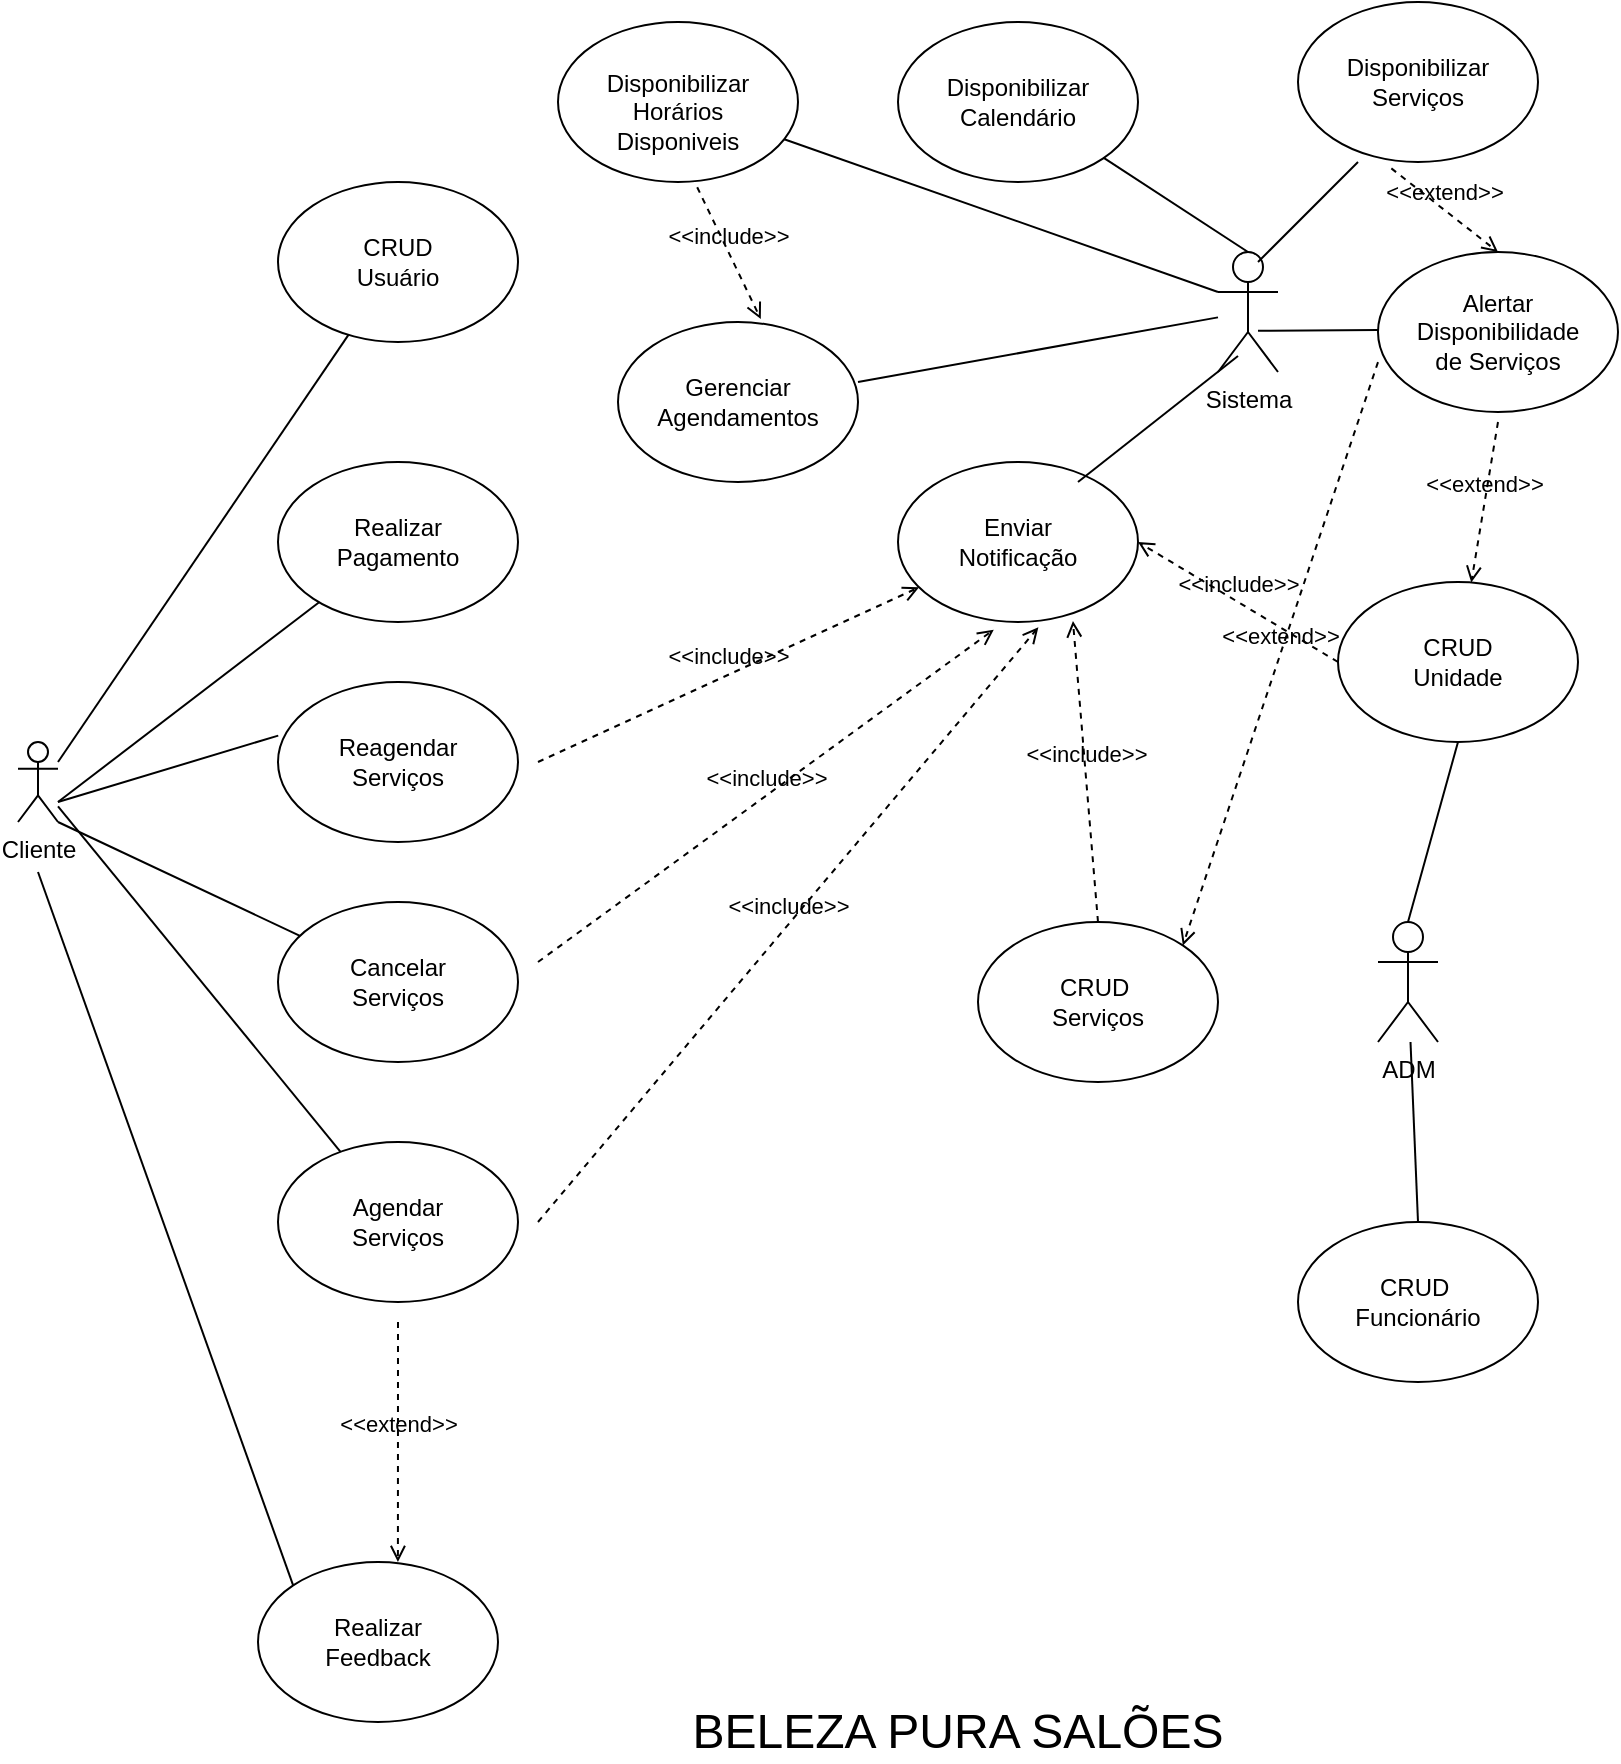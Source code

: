 <mxfile version="26.2.9" pages="2">
  <diagram name="Página-1" id="em8bCoAR66-FpL1_pSF8">
    <mxGraphModel dx="1775" dy="983" grid="1" gridSize="10" guides="1" tooltips="1" connect="1" arrows="1" fold="1" page="1" pageScale="1" pageWidth="827" pageHeight="1169" math="0" shadow="0">
      <root>
        <mxCell id="0" />
        <mxCell id="1" parent="0" />
        <mxCell id="BfpYt8TM3IG0nxU2kt0y-44" value="" style="ellipse;whiteSpace=wrap;html=1;" parent="1" vertex="1">
          <mxGeometry x="480" y="170" width="120" height="80" as="geometry" />
        </mxCell>
        <mxCell id="BfpYt8TM3IG0nxU2kt0y-1" value="Cliente" style="shape=umlActor;verticalLabelPosition=bottom;verticalAlign=top;html=1;outlineConnect=0;" parent="1" vertex="1">
          <mxGeometry x="40" y="530" width="20" height="40" as="geometry" />
        </mxCell>
        <mxCell id="BfpYt8TM3IG0nxU2kt0y-2" value="ADM" style="shape=umlActor;verticalLabelPosition=bottom;verticalAlign=top;html=1;outlineConnect=0;" parent="1" vertex="1">
          <mxGeometry x="720" y="620" width="30" height="60" as="geometry" />
        </mxCell>
        <mxCell id="BfpYt8TM3IG0nxU2kt0y-4" value="" style="ellipse;whiteSpace=wrap;html=1;" parent="1" vertex="1">
          <mxGeometry x="170" y="250" width="120" height="80" as="geometry" />
        </mxCell>
        <mxCell id="BfpYt8TM3IG0nxU2kt0y-5" value="" style="ellipse;whiteSpace=wrap;html=1;" parent="1" vertex="1">
          <mxGeometry x="680" y="770" width="120" height="80" as="geometry" />
        </mxCell>
        <mxCell id="BfpYt8TM3IG0nxU2kt0y-6" value="CRUD Usuário" style="text;html=1;align=center;verticalAlign=middle;whiteSpace=wrap;rounded=0;" parent="1" vertex="1">
          <mxGeometry x="200" y="275" width="60" height="30" as="geometry" />
        </mxCell>
        <mxCell id="BfpYt8TM3IG0nxU2kt0y-7" value="" style="ellipse;whiteSpace=wrap;html=1;" parent="1" vertex="1">
          <mxGeometry x="170" y="390" width="120" height="80" as="geometry" />
        </mxCell>
        <mxCell id="BfpYt8TM3IG0nxU2kt0y-8" value="CRUD&amp;nbsp;&lt;div&gt;Funcionário&lt;/div&gt;" style="text;html=1;align=center;verticalAlign=middle;whiteSpace=wrap;rounded=0;" parent="1" vertex="1">
          <mxGeometry x="710" y="795" width="60" height="30" as="geometry" />
        </mxCell>
        <mxCell id="BfpYt8TM3IG0nxU2kt0y-10" value="" style="ellipse;whiteSpace=wrap;html=1;" parent="1" vertex="1">
          <mxGeometry x="170" y="500" width="120" height="80" as="geometry" />
        </mxCell>
        <mxCell id="BfpYt8TM3IG0nxU2kt0y-11" value="" style="ellipse;whiteSpace=wrap;html=1;" parent="1" vertex="1">
          <mxGeometry x="170" y="730" width="120" height="80" as="geometry" />
        </mxCell>
        <mxCell id="BfpYt8TM3IG0nxU2kt0y-12" value="" style="ellipse;whiteSpace=wrap;html=1;" parent="1" vertex="1">
          <mxGeometry x="480" y="390" width="120" height="80" as="geometry" />
        </mxCell>
        <mxCell id="BfpYt8TM3IG0nxU2kt0y-13" value="" style="ellipse;whiteSpace=wrap;html=1;" parent="1" vertex="1">
          <mxGeometry x="680" y="160" width="120" height="80" as="geometry" />
        </mxCell>
        <mxCell id="BfpYt8TM3IG0nxU2kt0y-14" value="" style="ellipse;whiteSpace=wrap;html=1;" parent="1" vertex="1">
          <mxGeometry x="310" y="170" width="120" height="80" as="geometry" />
        </mxCell>
        <mxCell id="BfpYt8TM3IG0nxU2kt0y-15" value="" style="ellipse;whiteSpace=wrap;html=1;" parent="1" vertex="1">
          <mxGeometry x="720" y="285" width="120" height="80" as="geometry" />
        </mxCell>
        <mxCell id="BfpYt8TM3IG0nxU2kt0y-16" value="" style="ellipse;whiteSpace=wrap;html=1;" parent="1" vertex="1">
          <mxGeometry x="160" y="940" width="120" height="80" as="geometry" />
        </mxCell>
        <mxCell id="BfpYt8TM3IG0nxU2kt0y-17" value="" style="ellipse;whiteSpace=wrap;html=1;" parent="1" vertex="1">
          <mxGeometry x="340" y="320" width="120" height="80" as="geometry" />
        </mxCell>
        <mxCell id="BfpYt8TM3IG0nxU2kt0y-19" value="" style="ellipse;whiteSpace=wrap;html=1;" parent="1" vertex="1">
          <mxGeometry x="170" y="610" width="120" height="80" as="geometry" />
        </mxCell>
        <mxCell id="BfpYt8TM3IG0nxU2kt0y-20" value="Reagendar Serviços" style="text;html=1;align=center;verticalAlign=middle;whiteSpace=wrap;rounded=0;" parent="1" vertex="1">
          <mxGeometry x="200" y="525" width="60" height="30" as="geometry" />
        </mxCell>
        <mxCell id="BfpYt8TM3IG0nxU2kt0y-21" value="Cancelar Serviços" style="text;html=1;align=center;verticalAlign=middle;whiteSpace=wrap;rounded=0;" parent="1" vertex="1">
          <mxGeometry x="200" y="635" width="60" height="30" as="geometry" />
        </mxCell>
        <mxCell id="BfpYt8TM3IG0nxU2kt0y-22" value="Disponibilizar Calendário" style="text;html=1;align=center;verticalAlign=middle;whiteSpace=wrap;rounded=0;" parent="1" vertex="1">
          <mxGeometry x="510" y="195" width="60" height="30" as="geometry" />
        </mxCell>
        <mxCell id="BfpYt8TM3IG0nxU2kt0y-23" value="Realizar Pagamento" style="text;html=1;align=center;verticalAlign=middle;whiteSpace=wrap;rounded=0;" parent="1" vertex="1">
          <mxGeometry x="200" y="415" width="60" height="30" as="geometry" />
        </mxCell>
        <mxCell id="BfpYt8TM3IG0nxU2kt0y-24" value="Realizar Feedback" style="text;html=1;align=center;verticalAlign=middle;whiteSpace=wrap;rounded=0;" parent="1" vertex="1">
          <mxGeometry x="190" y="965" width="60" height="30" as="geometry" />
        </mxCell>
        <mxCell id="BfpYt8TM3IG0nxU2kt0y-25" value="Disponibilizar Serviços" style="text;html=1;align=center;verticalAlign=middle;whiteSpace=wrap;rounded=0;" parent="1" vertex="1">
          <mxGeometry x="710" y="185" width="60" height="30" as="geometry" />
        </mxCell>
        <mxCell id="BfpYt8TM3IG0nxU2kt0y-26" value="Gerenciar Agendamentos" style="text;html=1;align=center;verticalAlign=middle;whiteSpace=wrap;rounded=0;" parent="1" vertex="1">
          <mxGeometry x="370" y="345" width="60" height="30" as="geometry" />
        </mxCell>
        <mxCell id="BfpYt8TM3IG0nxU2kt0y-27" value="Disponibilizar Horários Disponiveis" style="text;html=1;align=center;verticalAlign=middle;whiteSpace=wrap;rounded=0;" parent="1" vertex="1">
          <mxGeometry x="340" y="200" width="60" height="30" as="geometry" />
        </mxCell>
        <mxCell id="BfpYt8TM3IG0nxU2kt0y-28" value="Enviar Notificação" style="text;html=1;align=center;verticalAlign=middle;whiteSpace=wrap;rounded=0;" parent="1" vertex="1">
          <mxGeometry x="510" y="415" width="60" height="30" as="geometry" />
        </mxCell>
        <mxCell id="BfpYt8TM3IG0nxU2kt0y-29" value="Alertar Disponibilidade de Serviços" style="text;html=1;align=center;verticalAlign=middle;whiteSpace=wrap;rounded=0;" parent="1" vertex="1">
          <mxGeometry x="750" y="310" width="60" height="30" as="geometry" />
        </mxCell>
        <mxCell id="BfpYt8TM3IG0nxU2kt0y-31" value="" style="endArrow=none;html=1;rounded=0;" parent="1" target="BfpYt8TM3IG0nxU2kt0y-4" edge="1">
          <mxGeometry width="50" height="50" relative="1" as="geometry">
            <mxPoint x="60" y="540" as="sourcePoint" />
            <mxPoint x="110" y="490" as="targetPoint" />
          </mxGeometry>
        </mxCell>
        <mxCell id="BfpYt8TM3IG0nxU2kt0y-32" value="" style="endArrow=none;html=1;rounded=0;" parent="1" target="BfpYt8TM3IG0nxU2kt0y-7" edge="1">
          <mxGeometry width="50" height="50" relative="1" as="geometry">
            <mxPoint x="60" y="560" as="sourcePoint" />
            <mxPoint x="110" y="510" as="targetPoint" />
          </mxGeometry>
        </mxCell>
        <mxCell id="BfpYt8TM3IG0nxU2kt0y-33" value="" style="endArrow=none;html=1;rounded=0;entryX=0.001;entryY=0.335;entryDx=0;entryDy=0;entryPerimeter=0;" parent="1" target="BfpYt8TM3IG0nxU2kt0y-10" edge="1">
          <mxGeometry width="50" height="50" relative="1" as="geometry">
            <mxPoint x="60" y="560" as="sourcePoint" />
            <mxPoint x="160" y="530" as="targetPoint" />
          </mxGeometry>
        </mxCell>
        <mxCell id="BfpYt8TM3IG0nxU2kt0y-34" value="" style="endArrow=none;html=1;rounded=0;exitX=1;exitY=1;exitDx=0;exitDy=0;exitPerimeter=0;" parent="1" source="BfpYt8TM3IG0nxU2kt0y-1" target="BfpYt8TM3IG0nxU2kt0y-19" edge="1">
          <mxGeometry width="50" height="50" relative="1" as="geometry">
            <mxPoint x="100" y="640" as="sourcePoint" />
            <mxPoint x="150" y="590" as="targetPoint" />
          </mxGeometry>
        </mxCell>
        <mxCell id="BfpYt8TM3IG0nxU2kt0y-35" value="" style="endArrow=none;html=1;rounded=0;" parent="1" source="BfpYt8TM3IG0nxU2kt0y-1" target="BfpYt8TM3IG0nxU2kt0y-11" edge="1">
          <mxGeometry width="50" height="50" relative="1" as="geometry">
            <mxPoint x="100" y="730" as="sourcePoint" />
            <mxPoint x="150" y="680" as="targetPoint" />
          </mxGeometry>
        </mxCell>
        <mxCell id="BfpYt8TM3IG0nxU2kt0y-36" value="" style="endArrow=none;html=1;rounded=0;entryX=0;entryY=0;entryDx=0;entryDy=0;" parent="1" target="BfpYt8TM3IG0nxU2kt0y-16" edge="1">
          <mxGeometry width="50" height="50" relative="1" as="geometry">
            <mxPoint x="50" y="595" as="sourcePoint" />
            <mxPoint x="100" y="715" as="targetPoint" />
          </mxGeometry>
        </mxCell>
        <mxCell id="BfpYt8TM3IG0nxU2kt0y-41" value="" style="endArrow=none;html=1;rounded=0;exitX=0.5;exitY=0;exitDx=0;exitDy=0;" parent="1" source="BfpYt8TM3IG0nxU2kt0y-5" target="BfpYt8TM3IG0nxU2kt0y-2" edge="1">
          <mxGeometry width="50" height="50" relative="1" as="geometry">
            <mxPoint x="1070" y="590" as="sourcePoint" />
            <mxPoint x="1120" y="540" as="targetPoint" />
          </mxGeometry>
        </mxCell>
        <mxCell id="BfpYt8TM3IG0nxU2kt0y-49" value="&amp;lt;&amp;lt;include&amp;gt;&amp;gt;" style="html=1;verticalAlign=bottom;labelBackgroundColor=none;endArrow=open;endFill=0;dashed=1;rounded=0;exitX=0;exitY=0.5;exitDx=0;exitDy=0;entryX=1;entryY=0.5;entryDx=0;entryDy=0;" parent="1" source="BfpYt8TM3IG0nxU2kt0y-57" target="BfpYt8TM3IG0nxU2kt0y-12" edge="1">
          <mxGeometry width="160" relative="1" as="geometry">
            <mxPoint x="770" y="429.82" as="sourcePoint" />
            <mxPoint x="950" y="429.41" as="targetPoint" />
          </mxGeometry>
        </mxCell>
        <mxCell id="BfpYt8TM3IG0nxU2kt0y-50" value="&amp;lt;&amp;lt;include&amp;gt;&amp;gt;" style="html=1;verticalAlign=bottom;labelBackgroundColor=none;endArrow=open;endFill=0;dashed=1;rounded=0;" parent="1" target="BfpYt8TM3IG0nxU2kt0y-12" edge="1">
          <mxGeometry width="160" relative="1" as="geometry">
            <mxPoint x="300" y="540" as="sourcePoint" />
            <mxPoint x="460" y="540" as="targetPoint" />
          </mxGeometry>
        </mxCell>
        <mxCell id="BfpYt8TM3IG0nxU2kt0y-51" value="&amp;lt;&amp;lt;include&amp;gt;&amp;gt;" style="html=1;verticalAlign=bottom;labelBackgroundColor=none;endArrow=open;endFill=0;dashed=1;rounded=0;entryX=0.399;entryY=1.048;entryDx=0;entryDy=0;entryPerimeter=0;" parent="1" target="BfpYt8TM3IG0nxU2kt0y-12" edge="1">
          <mxGeometry width="160" relative="1" as="geometry">
            <mxPoint x="300" y="640" as="sourcePoint" />
            <mxPoint x="540" y="480" as="targetPoint" />
          </mxGeometry>
        </mxCell>
        <mxCell id="BfpYt8TM3IG0nxU2kt0y-9" value="Agendar Serviços" style="text;html=1;align=center;verticalAlign=middle;whiteSpace=wrap;rounded=0;" parent="1" vertex="1">
          <mxGeometry x="200" y="755" width="60" height="30" as="geometry" />
        </mxCell>
        <mxCell id="BfpYt8TM3IG0nxU2kt0y-52" value="&amp;lt;&amp;lt;include&amp;gt;&amp;gt;" style="html=1;verticalAlign=bottom;labelBackgroundColor=none;endArrow=open;endFill=0;dashed=1;rounded=0;entryX=0.585;entryY=1.033;entryDx=0;entryDy=0;entryPerimeter=0;" parent="1" target="BfpYt8TM3IG0nxU2kt0y-12" edge="1">
          <mxGeometry width="160" relative="1" as="geometry">
            <mxPoint x="300" y="770" as="sourcePoint" />
            <mxPoint x="460" y="770" as="targetPoint" />
          </mxGeometry>
        </mxCell>
        <mxCell id="BfpYt8TM3IG0nxU2kt0y-53" value="&amp;lt;&amp;lt;extend&amp;gt;&amp;gt;" style="html=1;verticalAlign=bottom;labelBackgroundColor=none;endArrow=open;endFill=0;dashed=1;rounded=0;entryX=0.583;entryY=0;entryDx=0;entryDy=0;entryPerimeter=0;" parent="1" target="BfpYt8TM3IG0nxU2kt0y-16" edge="1">
          <mxGeometry width="160" relative="1" as="geometry">
            <mxPoint x="230" y="820" as="sourcePoint" />
            <mxPoint x="230" y="930" as="targetPoint" />
          </mxGeometry>
        </mxCell>
        <mxCell id="BfpYt8TM3IG0nxU2kt0y-54" value="&amp;lt;&amp;lt;extend&amp;gt;&amp;gt;" style="html=1;verticalAlign=bottom;labelBackgroundColor=none;endArrow=open;endFill=0;dashed=1;rounded=0;entryX=0.5;entryY=0;entryDx=0;entryDy=0;exitX=0.389;exitY=1.04;exitDx=0;exitDy=0;exitPerimeter=0;" parent="1" source="BfpYt8TM3IG0nxU2kt0y-13" target="BfpYt8TM3IG0nxU2kt0y-15" edge="1">
          <mxGeometry width="160" relative="1" as="geometry">
            <mxPoint x="810" y="410" as="sourcePoint" />
            <mxPoint x="970" y="410" as="targetPoint" />
          </mxGeometry>
        </mxCell>
        <mxCell id="BfpYt8TM3IG0nxU2kt0y-56" value="Sistema" style="shape=umlActor;verticalLabelPosition=bottom;verticalAlign=top;html=1;outlineConnect=0;" parent="1" vertex="1">
          <mxGeometry x="640" y="285" width="30" height="60" as="geometry" />
        </mxCell>
        <mxCell id="BfpYt8TM3IG0nxU2kt0y-57" value="" style="ellipse;whiteSpace=wrap;html=1;" parent="1" vertex="1">
          <mxGeometry x="700" y="450" width="120" height="80" as="geometry" />
        </mxCell>
        <mxCell id="BfpYt8TM3IG0nxU2kt0y-58" value="CRUD Unidade" style="text;html=1;align=center;verticalAlign=middle;whiteSpace=wrap;rounded=0;" parent="1" vertex="1">
          <mxGeometry x="730" y="475" width="60" height="30" as="geometry" />
        </mxCell>
        <mxCell id="BfpYt8TM3IG0nxU2kt0y-66" value="" style="endArrow=none;html=1;rounded=0;entryX=0.5;entryY=1;entryDx=0;entryDy=0;exitX=0.5;exitY=0;exitDx=0;exitDy=0;exitPerimeter=0;" parent="1" source="BfpYt8TM3IG0nxU2kt0y-2" target="BfpYt8TM3IG0nxU2kt0y-57" edge="1">
          <mxGeometry width="50" height="50" relative="1" as="geometry">
            <mxPoint x="1050" y="465" as="sourcePoint" />
            <mxPoint x="1100" y="415" as="targetPoint" />
          </mxGeometry>
        </mxCell>
        <mxCell id="BfpYt8TM3IG0nxU2kt0y-67" value="&amp;lt;&amp;lt;extend&amp;gt;&amp;gt;" style="html=1;verticalAlign=bottom;labelBackgroundColor=none;endArrow=open;endFill=0;dashed=1;rounded=0;" parent="1" target="BfpYt8TM3IG0nxU2kt0y-57" edge="1">
          <mxGeometry width="160" relative="1" as="geometry">
            <mxPoint x="780" y="370" as="sourcePoint" />
            <mxPoint x="842.43" y="213.28" as="targetPoint" />
          </mxGeometry>
        </mxCell>
        <mxCell id="BfpYt8TM3IG0nxU2kt0y-68" value="&amp;lt;&amp;lt;include&amp;gt;&amp;gt;" style="html=1;verticalAlign=bottom;labelBackgroundColor=none;endArrow=open;endFill=0;dashed=1;rounded=0;entryX=0.595;entryY=-0.018;entryDx=0;entryDy=0;entryPerimeter=0;exitX=0.58;exitY=1.033;exitDx=0;exitDy=0;exitPerimeter=0;" parent="1" source="BfpYt8TM3IG0nxU2kt0y-14" target="BfpYt8TM3IG0nxU2kt0y-17" edge="1">
          <mxGeometry width="160" relative="1" as="geometry">
            <mxPoint x="333" y="303.82" as="sourcePoint" />
            <mxPoint x="493" y="303.82" as="targetPoint" />
          </mxGeometry>
        </mxCell>
        <mxCell id="BfpYt8TM3IG0nxU2kt0y-71" value="" style="endArrow=none;html=1;rounded=0;" parent="1" edge="1">
          <mxGeometry width="50" height="50" relative="1" as="geometry">
            <mxPoint x="570" y="400" as="sourcePoint" />
            <mxPoint x="650" y="337" as="targetPoint" />
          </mxGeometry>
        </mxCell>
        <mxCell id="BfpYt8TM3IG0nxU2kt0y-72" value="" style="endArrow=none;html=1;rounded=0;" parent="1" target="BfpYt8TM3IG0nxU2kt0y-56" edge="1">
          <mxGeometry width="50" height="50" relative="1" as="geometry">
            <mxPoint x="460" y="350" as="sourcePoint" />
            <mxPoint x="510" y="300" as="targetPoint" />
          </mxGeometry>
        </mxCell>
        <mxCell id="BfpYt8TM3IG0nxU2kt0y-73" value="" style="endArrow=none;html=1;rounded=0;entryX=0;entryY=0.333;entryDx=0;entryDy=0;entryPerimeter=0;" parent="1" source="BfpYt8TM3IG0nxU2kt0y-14" target="BfpYt8TM3IG0nxU2kt0y-56" edge="1">
          <mxGeometry width="50" height="50" relative="1" as="geometry">
            <mxPoint x="490" y="320" as="sourcePoint" />
            <mxPoint x="540" y="270" as="targetPoint" />
          </mxGeometry>
        </mxCell>
        <mxCell id="BfpYt8TM3IG0nxU2kt0y-74" value="" style="endArrow=none;html=1;rounded=0;entryX=0.5;entryY=0;entryDx=0;entryDy=0;entryPerimeter=0;" parent="1" source="BfpYt8TM3IG0nxU2kt0y-44" target="BfpYt8TM3IG0nxU2kt0y-56" edge="1">
          <mxGeometry width="50" height="50" relative="1" as="geometry">
            <mxPoint x="620" y="280" as="sourcePoint" />
            <mxPoint x="670" y="230" as="targetPoint" />
          </mxGeometry>
        </mxCell>
        <mxCell id="BfpYt8TM3IG0nxU2kt0y-76" value="" style="endArrow=none;html=1;rounded=0;" parent="1" edge="1">
          <mxGeometry width="50" height="50" relative="1" as="geometry">
            <mxPoint x="660" y="290" as="sourcePoint" />
            <mxPoint x="710" y="240" as="targetPoint" />
          </mxGeometry>
        </mxCell>
        <mxCell id="BfpYt8TM3IG0nxU2kt0y-77" value="" style="endArrow=none;html=1;rounded=0;" parent="1" edge="1">
          <mxGeometry width="50" height="50" relative="1" as="geometry">
            <mxPoint x="660" y="324.41" as="sourcePoint" />
            <mxPoint x="720" y="324" as="targetPoint" />
          </mxGeometry>
        </mxCell>
        <mxCell id="BfpYt8TM3IG0nxU2kt0y-78" value="&lt;font style=&quot;font-size: 24px;&quot;&gt;BELEZA PURA SALÕES&lt;/font&gt;" style="text;html=1;align=center;verticalAlign=middle;whiteSpace=wrap;rounded=0;" parent="1" vertex="1">
          <mxGeometry x="320" y="1010" width="380" height="30" as="geometry" />
        </mxCell>
        <mxCell id="iW7gtIt4JfzJg5fP2v9a-1" value="" style="ellipse;whiteSpace=wrap;html=1;" vertex="1" parent="1">
          <mxGeometry x="520" y="620" width="120" height="80" as="geometry" />
        </mxCell>
        <mxCell id="iW7gtIt4JfzJg5fP2v9a-2" value="CRUD&amp;nbsp;&lt;div&gt;Serviços&lt;/div&gt;" style="text;html=1;align=center;verticalAlign=middle;whiteSpace=wrap;rounded=0;" vertex="1" parent="1">
          <mxGeometry x="550" y="645" width="60" height="30" as="geometry" />
        </mxCell>
        <mxCell id="iW7gtIt4JfzJg5fP2v9a-3" value="&amp;lt;&amp;lt;include&amp;gt;&amp;gt;" style="html=1;verticalAlign=bottom;labelBackgroundColor=none;endArrow=open;endFill=0;dashed=1;rounded=0;entryX=0.729;entryY=0.994;entryDx=0;entryDy=0;entryPerimeter=0;exitX=0.5;exitY=0;exitDx=0;exitDy=0;" edge="1" parent="1" source="iW7gtIt4JfzJg5fP2v9a-1" target="BfpYt8TM3IG0nxU2kt0y-12">
          <mxGeometry width="160" relative="1" as="geometry">
            <mxPoint x="540" y="590" as="sourcePoint" />
            <mxPoint x="700" y="590" as="targetPoint" />
          </mxGeometry>
        </mxCell>
        <mxCell id="iW7gtIt4JfzJg5fP2v9a-7" value="&amp;lt;&amp;lt;extend&amp;gt;&amp;gt;" style="html=1;verticalAlign=bottom;labelBackgroundColor=none;endArrow=open;endFill=0;dashed=1;rounded=0;entryX=1;entryY=0;entryDx=0;entryDy=0;exitX=0;exitY=0.688;exitDx=0;exitDy=0;exitPerimeter=0;" edge="1" parent="1" source="BfpYt8TM3IG0nxU2kt0y-15" target="iW7gtIt4JfzJg5fP2v9a-1">
          <mxGeometry width="160" relative="1" as="geometry">
            <mxPoint x="520" y="580" as="sourcePoint" />
            <mxPoint x="680" y="580" as="targetPoint" />
          </mxGeometry>
        </mxCell>
      </root>
    </mxGraphModel>
  </diagram>
  <diagram id="2NFIqzlH5z3LX5eB1szg" name="Página-2">
    <mxGraphModel grid="1" page="1" gridSize="10" guides="1" tooltips="1" connect="1" arrows="1" fold="1" pageScale="1" pageWidth="827" pageHeight="1169" math="0" shadow="0">
      <root>
        <mxCell id="0" />
        <mxCell id="1" parent="0" />
        <mxCell id="JHrTQSLoDeQgx_Ya3k70-1" value="Serviço" style="swimlane;fontStyle=1;align=center;verticalAlign=top;childLayout=stackLayout;horizontal=1;startSize=26;horizontalStack=0;resizeParent=1;resizeParentMax=0;resizeLast=0;collapsible=1;marginBottom=0;whiteSpace=wrap;html=1;" vertex="1" parent="1">
          <mxGeometry x="340" y="-240" width="160" height="144" as="geometry" />
        </mxCell>
        <mxCell id="JHrTQSLoDeQgx_Ya3k70-2" value="+ ID&lt;br&gt;+Nome&lt;br&gt;+ descrição&lt;br&gt;+ duração&lt;br&gt;+ preço" style="text;strokeColor=none;fillColor=none;align=left;verticalAlign=top;spacingLeft=4;spacingRight=4;overflow=hidden;rotatable=0;points=[[0,0.5],[1,0.5]];portConstraint=eastwest;whiteSpace=wrap;html=1;" vertex="1" parent="JHrTQSLoDeQgx_Ya3k70-1">
          <mxGeometry y="26" width="160" height="84" as="geometry" />
        </mxCell>
        <mxCell id="JHrTQSLoDeQgx_Ya3k70-3" value="" style="line;strokeWidth=1;fillColor=none;align=left;verticalAlign=middle;spacingTop=-1;spacingLeft=3;spacingRight=3;rotatable=0;labelPosition=right;points=[];portConstraint=eastwest;strokeColor=inherit;" vertex="1" parent="JHrTQSLoDeQgx_Ya3k70-1">
          <mxGeometry y="110" width="160" height="8" as="geometry" />
        </mxCell>
        <mxCell id="JHrTQSLoDeQgx_Ya3k70-4" value="+ListarServiços()" style="text;strokeColor=none;fillColor=none;align=left;verticalAlign=top;spacingLeft=4;spacingRight=4;overflow=hidden;rotatable=0;points=[[0,0.5],[1,0.5]];portConstraint=eastwest;whiteSpace=wrap;html=1;" vertex="1" parent="JHrTQSLoDeQgx_Ya3k70-1">
          <mxGeometry y="118" width="160" height="26" as="geometry" />
        </mxCell>
        <mxCell id="JHrTQSLoDeQgx_Ya3k70-5" value="Notificações" style="swimlane;fontStyle=1;align=center;verticalAlign=top;childLayout=stackLayout;horizontal=1;startSize=26;horizontalStack=0;resizeParent=1;resizeParentMax=0;resizeLast=0;collapsible=1;marginBottom=0;whiteSpace=wrap;html=1;" vertex="1" parent="1">
          <mxGeometry x="560" y="-233" width="160" height="130" as="geometry" />
        </mxCell>
        <mxCell id="JHrTQSLoDeQgx_Ya3k70-6" value="+Id&lt;br&gt;+Mensagem&lt;br&gt;+DataEnvio&lt;br&gt;+" style="text;strokeColor=none;fillColor=none;align=left;verticalAlign=top;spacingLeft=4;spacingRight=4;overflow=hidden;rotatable=0;points=[[0,0.5],[1,0.5]];portConstraint=eastwest;whiteSpace=wrap;html=1;" vertex="1" parent="JHrTQSLoDeQgx_Ya3k70-5">
          <mxGeometry y="26" width="160" height="54" as="geometry" />
        </mxCell>
        <mxCell id="JHrTQSLoDeQgx_Ya3k70-7" value="" style="line;strokeWidth=1;fillColor=none;align=left;verticalAlign=middle;spacingTop=-1;spacingLeft=3;spacingRight=3;rotatable=0;labelPosition=right;points=[];portConstraint=eastwest;strokeColor=inherit;" vertex="1" parent="JHrTQSLoDeQgx_Ya3k70-5">
          <mxGeometry y="80" width="160" height="8" as="geometry" />
        </mxCell>
        <mxCell id="JHrTQSLoDeQgx_Ya3k70-8" value="+EnviarNotificações&lt;br&gt;+AlertarDisponibilidade" style="text;strokeColor=none;fillColor=none;align=left;verticalAlign=top;spacingLeft=4;spacingRight=4;overflow=hidden;rotatable=0;points=[[0,0.5],[1,0.5]];portConstraint=eastwest;whiteSpace=wrap;html=1;" vertex="1" parent="JHrTQSLoDeQgx_Ya3k70-5">
          <mxGeometry y="88" width="160" height="42" as="geometry" />
        </mxCell>
        <mxCell id="JHrTQSLoDeQgx_Ya3k70-9" value="Pagamento" style="swimlane;fontStyle=1;align=center;verticalAlign=top;childLayout=stackLayout;horizontal=1;startSize=26;horizontalStack=0;resizeParent=1;resizeParentMax=0;resizeLast=0;collapsible=1;marginBottom=0;whiteSpace=wrap;html=1;" vertex="1" parent="1">
          <mxGeometry x="610" y="261" width="160" height="124" as="geometry" />
        </mxCell>
        <mxCell id="JHrTQSLoDeQgx_Ya3k70-11" value="" style="line;strokeWidth=1;fillColor=none;align=left;verticalAlign=middle;spacingTop=-1;spacingLeft=3;spacingRight=3;rotatable=0;labelPosition=right;points=[];portConstraint=eastwest;strokeColor=inherit;" vertex="1" parent="JHrTQSLoDeQgx_Ya3k70-9">
          <mxGeometry y="26" width="160" height="8" as="geometry" />
        </mxCell>
        <mxCell id="JHrTQSLoDeQgx_Ya3k70-12" value="+RealizarPagamento" style="text;strokeColor=none;fillColor=none;align=left;verticalAlign=top;spacingLeft=4;spacingRight=4;overflow=hidden;rotatable=0;points=[[0,0.5],[1,0.5]];portConstraint=eastwest;whiteSpace=wrap;html=1;" vertex="1" parent="JHrTQSLoDeQgx_Ya3k70-9">
          <mxGeometry y="34" width="160" height="26" as="geometry" />
        </mxCell>
        <mxCell id="JHrTQSLoDeQgx_Ya3k70-10" value="+ ID&lt;br&gt;+ Valor&lt;br&gt;+ FormaPagamento&lt;br&gt;+ StatusPagamento" style="text;strokeColor=none;fillColor=none;align=left;verticalAlign=top;spacingLeft=4;spacingRight=4;overflow=hidden;rotatable=0;points=[[0,0.5],[1,0.5]];portConstraint=eastwest;whiteSpace=wrap;html=1;" vertex="1" parent="JHrTQSLoDeQgx_Ya3k70-9">
          <mxGeometry y="60" width="160" height="64" as="geometry" />
        </mxCell>
        <mxCell id="JHrTQSLoDeQgx_Ya3k70-13" value="Calendário" style="swimlane;fontStyle=1;align=center;verticalAlign=top;childLayout=stackLayout;horizontal=1;startSize=26;horizontalStack=0;resizeParent=1;resizeParentMax=0;resizeLast=0;collapsible=1;marginBottom=0;whiteSpace=wrap;html=1;" vertex="1" parent="1">
          <mxGeometry x="500" y="-440" width="160" height="120" as="geometry" />
        </mxCell>
        <mxCell id="JHrTQSLoDeQgx_Ya3k70-14" value="+ ID&lt;br&gt;+ DatasDisponíveis" style="text;strokeColor=none;fillColor=none;align=left;verticalAlign=top;spacingLeft=4;spacingRight=4;overflow=hidden;rotatable=0;points=[[0,0.5],[1,0.5]];portConstraint=eastwest;whiteSpace=wrap;html=1;" vertex="1" parent="JHrTQSLoDeQgx_Ya3k70-13">
          <mxGeometry y="26" width="160" height="44" as="geometry" />
        </mxCell>
        <mxCell id="JHrTQSLoDeQgx_Ya3k70-15" value="" style="line;strokeWidth=1;fillColor=none;align=left;verticalAlign=middle;spacingTop=-1;spacingLeft=3;spacingRight=3;rotatable=0;labelPosition=right;points=[];portConstraint=eastwest;strokeColor=inherit;" vertex="1" parent="JHrTQSLoDeQgx_Ya3k70-13">
          <mxGeometry y="70" width="160" height="8" as="geometry" />
        </mxCell>
        <mxCell id="JHrTQSLoDeQgx_Ya3k70-16" value="+ MostrarCalendário()&lt;br&gt;+VerificarHorários" style="text;strokeColor=none;fillColor=none;align=left;verticalAlign=top;spacingLeft=4;spacingRight=4;overflow=hidden;rotatable=0;points=[[0,0.5],[1,0.5]];portConstraint=eastwest;whiteSpace=wrap;html=1;" vertex="1" parent="JHrTQSLoDeQgx_Ya3k70-13">
          <mxGeometry y="78" width="160" height="42" as="geometry" />
        </mxCell>
        <mxCell id="JHrTQSLoDeQgx_Ya3k70-17" value="Funcionário" style="swimlane;fontStyle=1;align=center;verticalAlign=top;childLayout=stackLayout;horizontal=1;startSize=26;horizontalStack=0;resizeParent=1;resizeParentMax=0;resizeLast=0;collapsible=1;marginBottom=0;whiteSpace=wrap;html=1;" vertex="1" parent="1">
          <mxGeometry x="290" y="260" width="160" height="150" as="geometry" />
        </mxCell>
        <mxCell id="JHrTQSLoDeQgx_Ya3k70-18" value="+ ID&lt;br&gt;+ nome&lt;br&gt;+ especialidade&lt;br&gt;+ email&lt;br&gt;&lt;div&gt;&lt;br&gt;&lt;/div&gt;" style="text;strokeColor=none;fillColor=none;align=left;verticalAlign=top;spacingLeft=4;spacingRight=4;overflow=hidden;rotatable=0;points=[[0,0.5],[1,0.5]];portConstraint=eastwest;whiteSpace=wrap;html=1;" vertex="1" parent="JHrTQSLoDeQgx_Ya3k70-17">
          <mxGeometry y="26" width="160" height="74" as="geometry" />
        </mxCell>
        <mxCell id="JHrTQSLoDeQgx_Ya3k70-19" value="" style="line;strokeWidth=1;fillColor=none;align=left;verticalAlign=middle;spacingTop=-1;spacingLeft=3;spacingRight=3;rotatable=0;labelPosition=right;points=[];portConstraint=eastwest;strokeColor=inherit;" vertex="1" parent="JHrTQSLoDeQgx_Ya3k70-17">
          <mxGeometry y="100" width="160" height="8" as="geometry" />
        </mxCell>
        <mxCell id="JHrTQSLoDeQgx_Ya3k70-20" value="+ EditarFuncionário()&lt;br&gt;+ ExcluirFuncionário()" style="text;strokeColor=none;fillColor=none;align=left;verticalAlign=top;spacingLeft=4;spacingRight=4;overflow=hidden;rotatable=0;points=[[0,0.5],[1,0.5]];portConstraint=eastwest;whiteSpace=wrap;html=1;" vertex="1" parent="JHrTQSLoDeQgx_Ya3k70-17">
          <mxGeometry y="108" width="160" height="42" as="geometry" />
        </mxCell>
        <mxCell id="JHrTQSLoDeQgx_Ya3k70-21" value="Avaliação" style="swimlane;fontStyle=1;align=center;verticalAlign=top;childLayout=stackLayout;horizontal=1;startSize=26;horizontalStack=0;resizeParent=1;resizeParentMax=0;resizeLast=0;collapsible=1;marginBottom=0;whiteSpace=wrap;html=1;" vertex="1" parent="1">
          <mxGeometry x="60" y="-240" width="160" height="164" as="geometry" />
        </mxCell>
        <mxCell id="JHrTQSLoDeQgx_Ya3k70-22" value="+ Id&lt;br&gt;+ IDserviço&lt;br&gt;+IDusuário&lt;br&gt;+ Nota&lt;br&gt;+ Comentário" style="text;strokeColor=none;fillColor=none;align=left;verticalAlign=top;spacingLeft=4;spacingRight=4;overflow=hidden;rotatable=0;points=[[0,0.5],[1,0.5]];portConstraint=eastwest;whiteSpace=wrap;html=1;" vertex="1" parent="JHrTQSLoDeQgx_Ya3k70-21">
          <mxGeometry y="26" width="160" height="104" as="geometry" />
        </mxCell>
        <mxCell id="JHrTQSLoDeQgx_Ya3k70-23" value="" style="line;strokeWidth=1;fillColor=none;align=left;verticalAlign=middle;spacingTop=-1;spacingLeft=3;spacingRight=3;rotatable=0;labelPosition=right;points=[];portConstraint=eastwest;strokeColor=inherit;" vertex="1" parent="JHrTQSLoDeQgx_Ya3k70-21">
          <mxGeometry y="130" width="160" height="8" as="geometry" />
        </mxCell>
        <mxCell id="JHrTQSLoDeQgx_Ya3k70-24" value="+ EnviarAvaliação()" style="text;strokeColor=none;fillColor=none;align=left;verticalAlign=top;spacingLeft=4;spacingRight=4;overflow=hidden;rotatable=0;points=[[0,0.5],[1,0.5]];portConstraint=eastwest;whiteSpace=wrap;html=1;" vertex="1" parent="JHrTQSLoDeQgx_Ya3k70-21">
          <mxGeometry y="138" width="160" height="26" as="geometry" />
        </mxCell>
        <mxCell id="JHrTQSLoDeQgx_Ya3k70-25" value="Agendamento" style="swimlane;fontStyle=1;align=center;verticalAlign=top;childLayout=stackLayout;horizontal=1;startSize=26;horizontalStack=0;resizeParent=1;resizeParentMax=0;resizeLast=0;collapsible=1;marginBottom=0;whiteSpace=wrap;html=1;" vertex="1" parent="1">
          <mxGeometry x="470" y="-18" width="160" height="200" as="geometry" />
        </mxCell>
        <mxCell id="JHrTQSLoDeQgx_Ya3k70-26" value="+ ID&lt;br&gt;+ data&lt;br&gt;+ Horário&lt;br&gt;+ status&lt;br&gt;+ IDusuário&lt;br&gt;+ IDusuário&lt;br&gt;+ IDserviço" style="text;strokeColor=none;fillColor=none;align=left;verticalAlign=top;spacingLeft=4;spacingRight=4;overflow=hidden;rotatable=0;points=[[0,0.5],[1,0.5]];portConstraint=eastwest;whiteSpace=wrap;html=1;" vertex="1" parent="JHrTQSLoDeQgx_Ya3k70-25">
          <mxGeometry y="26" width="160" height="114" as="geometry" />
        </mxCell>
        <mxCell id="JHrTQSLoDeQgx_Ya3k70-27" value="" style="line;strokeWidth=1;fillColor=none;align=left;verticalAlign=middle;spacingTop=-1;spacingLeft=3;spacingRight=3;rotatable=0;labelPosition=right;points=[];portConstraint=eastwest;strokeColor=inherit;" vertex="1" parent="JHrTQSLoDeQgx_Ya3k70-25">
          <mxGeometry y="140" width="160" height="8" as="geometry" />
        </mxCell>
        <mxCell id="JHrTQSLoDeQgx_Ya3k70-28" value="+ Agendar()&lt;br&gt;+ Cancelar()&lt;br&gt;+ reagendar()" style="text;strokeColor=none;fillColor=none;align=left;verticalAlign=top;spacingLeft=4;spacingRight=4;overflow=hidden;rotatable=0;points=[[0,0.5],[1,0.5]];portConstraint=eastwest;whiteSpace=wrap;html=1;" vertex="1" parent="JHrTQSLoDeQgx_Ya3k70-25">
          <mxGeometry y="148" width="160" height="52" as="geometry" />
        </mxCell>
        <mxCell id="JHrTQSLoDeQgx_Ya3k70-29" value="Usuário" style="swimlane;fontStyle=1;align=center;verticalAlign=top;childLayout=stackLayout;horizontal=1;startSize=26;horizontalStack=0;resizeParent=1;resizeParentMax=0;resizeLast=0;collapsible=1;marginBottom=0;whiteSpace=wrap;html=1;" vertex="1" parent="1">
          <mxGeometry x="160" y="-10" width="160" height="190" as="geometry" />
        </mxCell>
        <mxCell id="JHrTQSLoDeQgx_Ya3k70-30" value="+ ID&lt;br&gt;+ nome&lt;br&gt;+ email&lt;br&gt;+ senha&lt;br&gt;+ telefone" style="text;strokeColor=none;fillColor=none;align=left;verticalAlign=top;spacingLeft=4;spacingRight=4;overflow=hidden;rotatable=0;points=[[0,0.5],[1,0.5]];portConstraint=eastwest;whiteSpace=wrap;html=1;" vertex="1" parent="JHrTQSLoDeQgx_Ya3k70-29">
          <mxGeometry y="26" width="160" height="94" as="geometry" />
        </mxCell>
        <mxCell id="JHrTQSLoDeQgx_Ya3k70-31" value="" style="line;strokeWidth=1;fillColor=none;align=left;verticalAlign=middle;spacingTop=-1;spacingLeft=3;spacingRight=3;rotatable=0;labelPosition=right;points=[];portConstraint=eastwest;strokeColor=inherit;" vertex="1" parent="JHrTQSLoDeQgx_Ya3k70-29">
          <mxGeometry y="120" width="160" height="8" as="geometry" />
        </mxCell>
        <mxCell id="JHrTQSLoDeQgx_Ya3k70-32" value="+ CriarConta()&lt;br&gt;+ EditarConta()&lt;br&gt;+ excluirConta()" style="text;strokeColor=none;fillColor=none;align=left;verticalAlign=top;spacingLeft=4;spacingRight=4;overflow=hidden;rotatable=0;points=[[0,0.5],[1,0.5]];portConstraint=eastwest;whiteSpace=wrap;html=1;" vertex="1" parent="JHrTQSLoDeQgx_Ya3k70-29">
          <mxGeometry y="128" width="160" height="62" as="geometry" />
        </mxCell>
        <mxCell id="ui65ANUPaOKrCbyw5y9L-1" value="Cliente" style="swimlane;fontStyle=1;align=center;verticalAlign=top;childLayout=stackLayout;horizontal=1;startSize=26;horizontalStack=0;resizeParent=1;resizeParentMax=0;resizeLast=0;collapsible=1;marginBottom=0;whiteSpace=wrap;html=1;" vertex="1" parent="1">
          <mxGeometry x="20" y="260" width="160" height="118" as="geometry" />
        </mxCell>
        <mxCell id="ui65ANUPaOKrCbyw5y9L-2" value="+ IdCliente&lt;br&gt;+ Nome&lt;br&gt;+email&lt;br&gt;+ senha&lt;br&gt;+ telefone" style="text;strokeColor=none;fillColor=none;align=left;verticalAlign=top;spacingLeft=4;spacingRight=4;overflow=hidden;rotatable=0;points=[[0,0.5],[1,0.5]];portConstraint=eastwest;whiteSpace=wrap;html=1;" vertex="1" parent="ui65ANUPaOKrCbyw5y9L-1">
          <mxGeometry y="26" width="160" height="84" as="geometry" />
        </mxCell>
        <mxCell id="ui65ANUPaOKrCbyw5y9L-3" value="" style="line;strokeWidth=1;fillColor=none;align=left;verticalAlign=middle;spacingTop=-1;spacingLeft=3;spacingRight=3;rotatable=0;labelPosition=right;points=[];portConstraint=eastwest;strokeColor=inherit;" vertex="1" parent="ui65ANUPaOKrCbyw5y9L-1">
          <mxGeometry y="110" width="160" height="8" as="geometry" />
        </mxCell>
        <mxCell id="ui65ANUPaOKrCbyw5y9L-5" value="" style="edgeStyle=elbowEdgeStyle;elbow=vertical;endArrow=classic;html=1;curved=0;rounded=0;endSize=8;startSize=8;" edge="1" parent="1">
          <mxGeometry width="50" height="50" relative="1" as="geometry">
            <mxPoint x="380" y="260" as="sourcePoint" />
            <mxPoint x="280" y="190" as="targetPoint" />
          </mxGeometry>
        </mxCell>
        <mxCell id="ui65ANUPaOKrCbyw5y9L-6" value="" style="edgeStyle=elbowEdgeStyle;elbow=vertical;endArrow=classic;html=1;curved=0;rounded=0;endSize=8;startSize=8;" edge="1" parent="1">
          <mxGeometry width="50" height="50" relative="1" as="geometry">
            <mxPoint x="100" y="260" as="sourcePoint" />
            <mxPoint x="200" y="190" as="targetPoint" />
          </mxGeometry>
        </mxCell>
        <mxCell id="ui65ANUPaOKrCbyw5y9L-9" value="" style="endArrow=none;dashed=1;html=1;dashPattern=1 3;strokeWidth=2;rounded=0;entryX=-0.012;entryY=0.632;entryDx=0;entryDy=0;entryPerimeter=0;" edge="1" parent="1" target="JHrTQSLoDeQgx_Ya3k70-26">
          <mxGeometry width="50" height="50" relative="1" as="geometry">
            <mxPoint x="320" y="80" as="sourcePoint" />
            <mxPoint x="370" y="30" as="targetPoint" />
          </mxGeometry>
        </mxCell>
        <mxCell id="ui65ANUPaOKrCbyw5y9L-11" value="1" style="text;html=1;align=center;verticalAlign=middle;whiteSpace=wrap;rounded=0;" vertex="1" parent="1">
          <mxGeometry x="300" y="50" width="60" height="30" as="geometry" />
        </mxCell>
        <mxCell id="ui65ANUPaOKrCbyw5y9L-13" value="*" style="text;html=1;align=center;verticalAlign=middle;whiteSpace=wrap;rounded=0;" vertex="1" parent="1">
          <mxGeometry x="410" y="45" width="90" height="40" as="geometry" />
        </mxCell>
        <mxCell id="ui65ANUPaOKrCbyw5y9L-14" value="" style="endArrow=none;dashed=1;html=1;dashPattern=1 3;strokeWidth=2;rounded=0;entryX=0.222;entryY=1.059;entryDx=0;entryDy=0;entryPerimeter=0;" edge="1" parent="1" target="JHrTQSLoDeQgx_Ya3k70-28">
          <mxGeometry width="50" height="50" relative="1" as="geometry">
            <mxPoint x="450" y="260" as="sourcePoint" />
            <mxPoint x="500" y="210" as="targetPoint" />
          </mxGeometry>
        </mxCell>
        <mxCell id="ui65ANUPaOKrCbyw5y9L-16" value="1" style="text;html=1;align=center;verticalAlign=middle;whiteSpace=wrap;rounded=0;" vertex="1" parent="1">
          <mxGeometry x="440" y="260" width="60" height="30" as="geometry" />
        </mxCell>
        <mxCell id="ui65ANUPaOKrCbyw5y9L-17" value="*" style="text;html=1;align=center;verticalAlign=middle;whiteSpace=wrap;rounded=0;" vertex="1" parent="1">
          <mxGeometry x="440" y="140" width="140" height="120" as="geometry" />
        </mxCell>
        <mxCell id="ui65ANUPaOKrCbyw5y9L-18" value="" style="endArrow=none;dashed=1;html=1;dashPattern=1 3;strokeWidth=2;rounded=0;entryX=1.006;entryY=1.075;entryDx=0;entryDy=0;entryPerimeter=0;" edge="1" parent="1" target="JHrTQSLoDeQgx_Ya3k70-24">
          <mxGeometry width="50" height="50" relative="1" as="geometry">
            <mxPoint x="320" y="-10" as="sourcePoint" />
            <mxPoint x="370" y="-60" as="targetPoint" />
          </mxGeometry>
        </mxCell>
        <mxCell id="ui65ANUPaOKrCbyw5y9L-19" value="1" style="text;html=1;align=center;verticalAlign=middle;whiteSpace=wrap;rounded=0;" vertex="1" parent="1">
          <mxGeometry x="300" y="-40" width="60" height="30" as="geometry" />
        </mxCell>
        <mxCell id="ui65ANUPaOKrCbyw5y9L-20" value="*" style="text;html=1;align=center;verticalAlign=middle;whiteSpace=wrap;rounded=0;" vertex="1" parent="1">
          <mxGeometry x="190" y="-110" width="90" height="50" as="geometry" />
        </mxCell>
        <mxCell id="ui65ANUPaOKrCbyw5y9L-21" value="" style="endArrow=none;dashed=1;html=1;dashPattern=1 3;strokeWidth=2;rounded=0;entryX=0;entryY=0.5;entryDx=0;entryDy=0;" edge="1" parent="1" target="JHrTQSLoDeQgx_Ya3k70-2">
          <mxGeometry width="50" height="50" relative="1" as="geometry">
            <mxPoint x="220" y="-170" as="sourcePoint" />
            <mxPoint x="330" y="-180" as="targetPoint" />
          </mxGeometry>
        </mxCell>
        <mxCell id="ui65ANUPaOKrCbyw5y9L-22" value="*" style="text;html=1;align=center;verticalAlign=middle;whiteSpace=wrap;rounded=0;" vertex="1" parent="1">
          <mxGeometry x="200" y="-200" width="60" height="30" as="geometry" />
        </mxCell>
        <mxCell id="ui65ANUPaOKrCbyw5y9L-23" value="1" style="text;html=1;align=center;verticalAlign=middle;whiteSpace=wrap;rounded=0;" vertex="1" parent="1">
          <mxGeometry x="290" y="-200" width="60" height="30" as="geometry" />
        </mxCell>
        <mxCell id="ui65ANUPaOKrCbyw5y9L-24" value="" style="endArrow=none;dashed=1;html=1;dashPattern=1 3;strokeWidth=2;rounded=0;entryX=-0.005;entryY=1.022;entryDx=0;entryDy=0;entryPerimeter=0;" edge="1" parent="1" target="JHrTQSLoDeQgx_Ya3k70-8">
          <mxGeometry width="50" height="50" relative="1" as="geometry">
            <mxPoint x="540" y="-20" as="sourcePoint" />
            <mxPoint x="590" y="-70" as="targetPoint" />
          </mxGeometry>
        </mxCell>
        <mxCell id="ui65ANUPaOKrCbyw5y9L-25" value="*" style="text;html=1;align=center;verticalAlign=middle;whiteSpace=wrap;rounded=0;" vertex="1" parent="1">
          <mxGeometry x="520" y="-40" width="60" height="30" as="geometry" />
        </mxCell>
        <mxCell id="ui65ANUPaOKrCbyw5y9L-26" value="*" style="text;html=1;align=center;verticalAlign=middle;whiteSpace=wrap;rounded=0;" vertex="1" parent="1">
          <mxGeometry x="540" y="-106" width="60" height="30" as="geometry" />
        </mxCell>
        <mxCell id="ui65ANUPaOKrCbyw5y9L-29" value="" style="endArrow=none;dashed=1;html=1;dashPattern=1 3;strokeWidth=2;rounded=0;exitX=0.507;exitY=1.02;exitDx=0;exitDy=0;exitPerimeter=0;" edge="1" parent="1" source="JHrTQSLoDeQgx_Ya3k70-4">
          <mxGeometry width="50" height="50" relative="1" as="geometry">
            <mxPoint x="420" y="32" as="sourcePoint" />
            <mxPoint x="470" y="-18" as="targetPoint" />
          </mxGeometry>
        </mxCell>
        <mxCell id="ui65ANUPaOKrCbyw5y9L-35" value="" style="endArrow=diamondThin;endFill=1;endSize=24;html=1;rounded=0;entryX=1.004;entryY=1.076;entryDx=0;entryDy=0;entryPerimeter=0;" edge="1" parent="1" target="JHrTQSLoDeQgx_Ya3k70-28">
          <mxGeometry width="160" relative="1" as="geometry">
            <mxPoint x="700" y="260" as="sourcePoint" />
            <mxPoint x="640" y="190" as="targetPoint" />
          </mxGeometry>
        </mxCell>
        <mxCell id="ui65ANUPaOKrCbyw5y9L-36" value="" style="endArrow=none;dashed=1;html=1;dashPattern=1 3;strokeWidth=2;rounded=0;entryX=-0.014;entryY=0.995;entryDx=0;entryDy=0;entryPerimeter=0;" edge="1" parent="1" target="JHrTQSLoDeQgx_Ya3k70-16">
          <mxGeometry width="50" height="50" relative="1" as="geometry">
            <mxPoint x="470" y="-240" as="sourcePoint" />
            <mxPoint x="520" y="-290" as="targetPoint" />
          </mxGeometry>
        </mxCell>
        <mxCell id="ui65ANUPaOKrCbyw5y9L-37" value="&lt;span style=&quot;font-size: 48px;&quot;&gt;Beleza Pura Salões&lt;br&gt;-DIAGRAMA DE CLASSE-&lt;/span&gt;" style="text;html=1;align=center;verticalAlign=middle;whiteSpace=wrap;rounded=0;" vertex="1" parent="1">
          <mxGeometry x="110" y="-610" width="590" height="130" as="geometry" />
        </mxCell>
      </root>
    </mxGraphModel>
  </diagram>
</mxfile>
